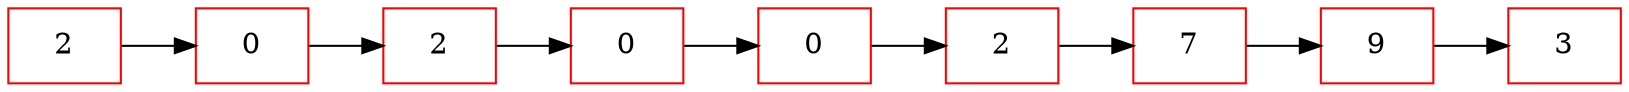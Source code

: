digraph G { 
node[shape=box, color=red];
nodo366712642[label="2"]
nodo1829164700[label="0"]
nodo1956725890[label="2"]
nodo356573597[label="0"]
nodo1735600054[label="0"]
nodo21685669[label="2"]
nodo2133927002[label="7"]
nodo1836019240[label="9"]
nodo325040804[label="3"]
nodo366712642 -> nodo1829164700;
nodo1829164700 -> nodo1956725890;
nodo1956725890 -> nodo356573597;
nodo356573597 -> nodo1735600054;
nodo1735600054 -> nodo21685669;
nodo21685669 -> nodo2133927002;
nodo2133927002 -> nodo1836019240;
nodo1836019240 -> nodo325040804;
rankdir=LR;
} 
